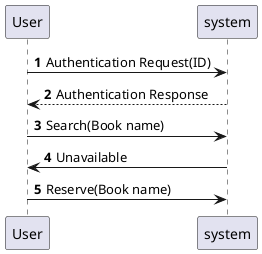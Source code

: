 @startuml


autonumber
User->system : Authentication Request(ID)
system --> User: Authentication Response
User -> system : Search(Book name)
system-> User : Unavailable
User -> system : Reserve(Book name)



@enduml